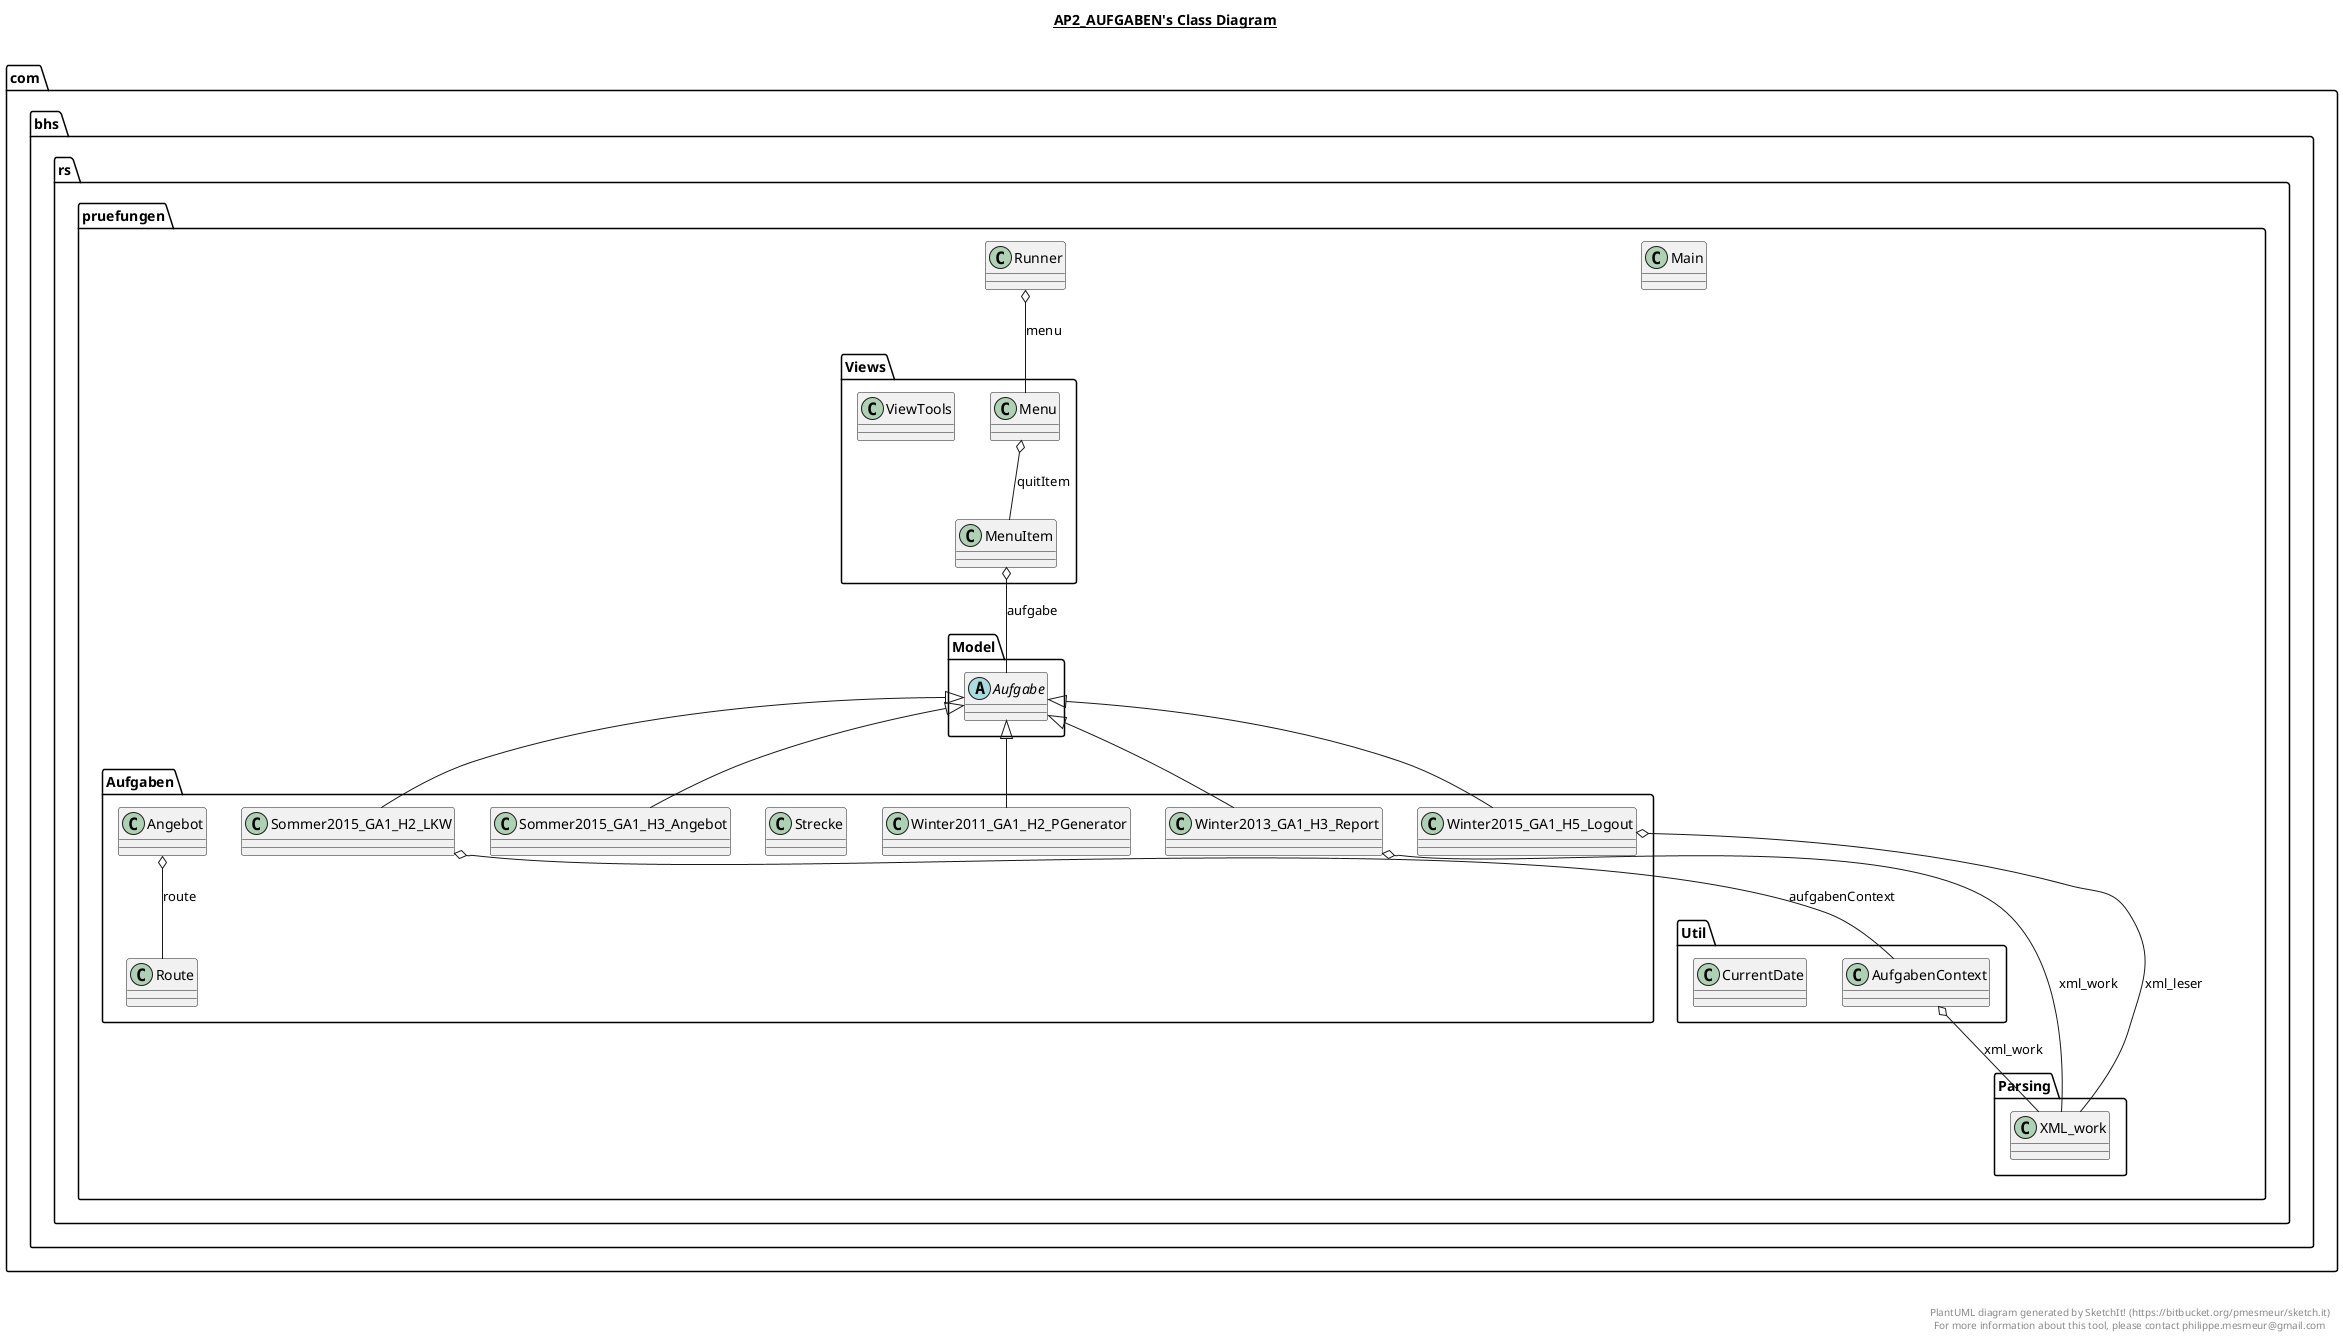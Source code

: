 @startuml

title __AP2_AUFGABEN's Class Diagram__\n

  package com.bhs.rs.pruefungen {
    package com.bhs.rs.pruefungen.Aufgaben {
      class Angebot {
      }
    }
  }
  

  package com.bhs.rs.pruefungen {
    package com.bhs.rs.pruefungen.Model {
      abstract class Aufgabe {
      }
    }
  }
  

  package com.bhs.rs.pruefungen {
    package com.bhs.rs.pruefungen.Util {
      class AufgabenContext {
      }
    }
  }
  

  package com.bhs.rs.pruefungen {
    package com.bhs.rs.pruefungen.Util {
      class CurrentDate {
      }
    }
  }
  

  package com.bhs.rs.pruefungen {
    class Main {
    }
  }
  

  package com.bhs.rs.pruefungen {
    package com.bhs.rs.pruefungen.Views {
      class Menu {
      }
    }
  }
  

  package com.bhs.rs.pruefungen {
    package com.bhs.rs.pruefungen.Views {
      class MenuItem {
      }
    }
  }
  

  package com.bhs.rs.pruefungen {
    package com.bhs.rs.pruefungen.Aufgaben {
      class Route {
      }
    }
  }
  

  package com.bhs.rs.pruefungen {
    class Runner {
    }
  }
  

  package com.bhs.rs.pruefungen {
    package com.bhs.rs.pruefungen.Aufgaben {
      class Sommer2015_GA1_H2_LKW {
      }
    }
  }
  

  package com.bhs.rs.pruefungen {
    package com.bhs.rs.pruefungen.Aufgaben {
      class Sommer2015_GA1_H3_Angebot {
      }
    }
  }
  

  package com.bhs.rs.pruefungen {
    package com.bhs.rs.pruefungen.Aufgaben {
      class Strecke {
      }
    }
  }
  

  package com.bhs.rs.pruefungen {
    package com.bhs.rs.pruefungen.Views {
      class ViewTools {
      }
    }
  }
  

  package com.bhs.rs.pruefungen {
    package com.bhs.rs.pruefungen.Aufgaben {
      class Winter2011_GA1_H2_PGenerator {
      }
    }
  }
  

  package com.bhs.rs.pruefungen {
    package com.bhs.rs.pruefungen.Aufgaben {
      class Winter2013_GA1_H3_Report {
      }
    }
  }
  

  package com.bhs.rs.pruefungen {
    package com.bhs.rs.pruefungen.Aufgaben {
      class Winter2015_GA1_H5_Logout {
      }
    }
  }
  

  package com.bhs.rs.pruefungen {
    package com.bhs.rs.pruefungen.Parsing {
      class XML_work {
      }
    }
  }
  

  Angebot o-- Route : route
  AufgabenContext o-- XML_work : xml_work
  Menu o-- MenuItem : quitItem
  MenuItem o-- Aufgabe : aufgabe
  Runner o-- Menu : menu
  Sommer2015_GA1_H2_LKW -up-|> Aufgabe
  Sommer2015_GA1_H2_LKW o-- AufgabenContext : aufgabenContext
  Sommer2015_GA1_H3_Angebot -up-|> Aufgabe
  Winter2011_GA1_H2_PGenerator -up-|> Aufgabe
  Winter2013_GA1_H3_Report -up-|> Aufgabe
  Winter2013_GA1_H3_Report o-- XML_work : xml_work
  Winter2015_GA1_H5_Logout -up-|> Aufgabe
  Winter2015_GA1_H5_Logout o-- XML_work : xml_leser


right footer


PlantUML diagram generated by SketchIt! (https://bitbucket.org/pmesmeur/sketch.it)
For more information about this tool, please contact philippe.mesmeur@gmail.com
endfooter

@enduml
